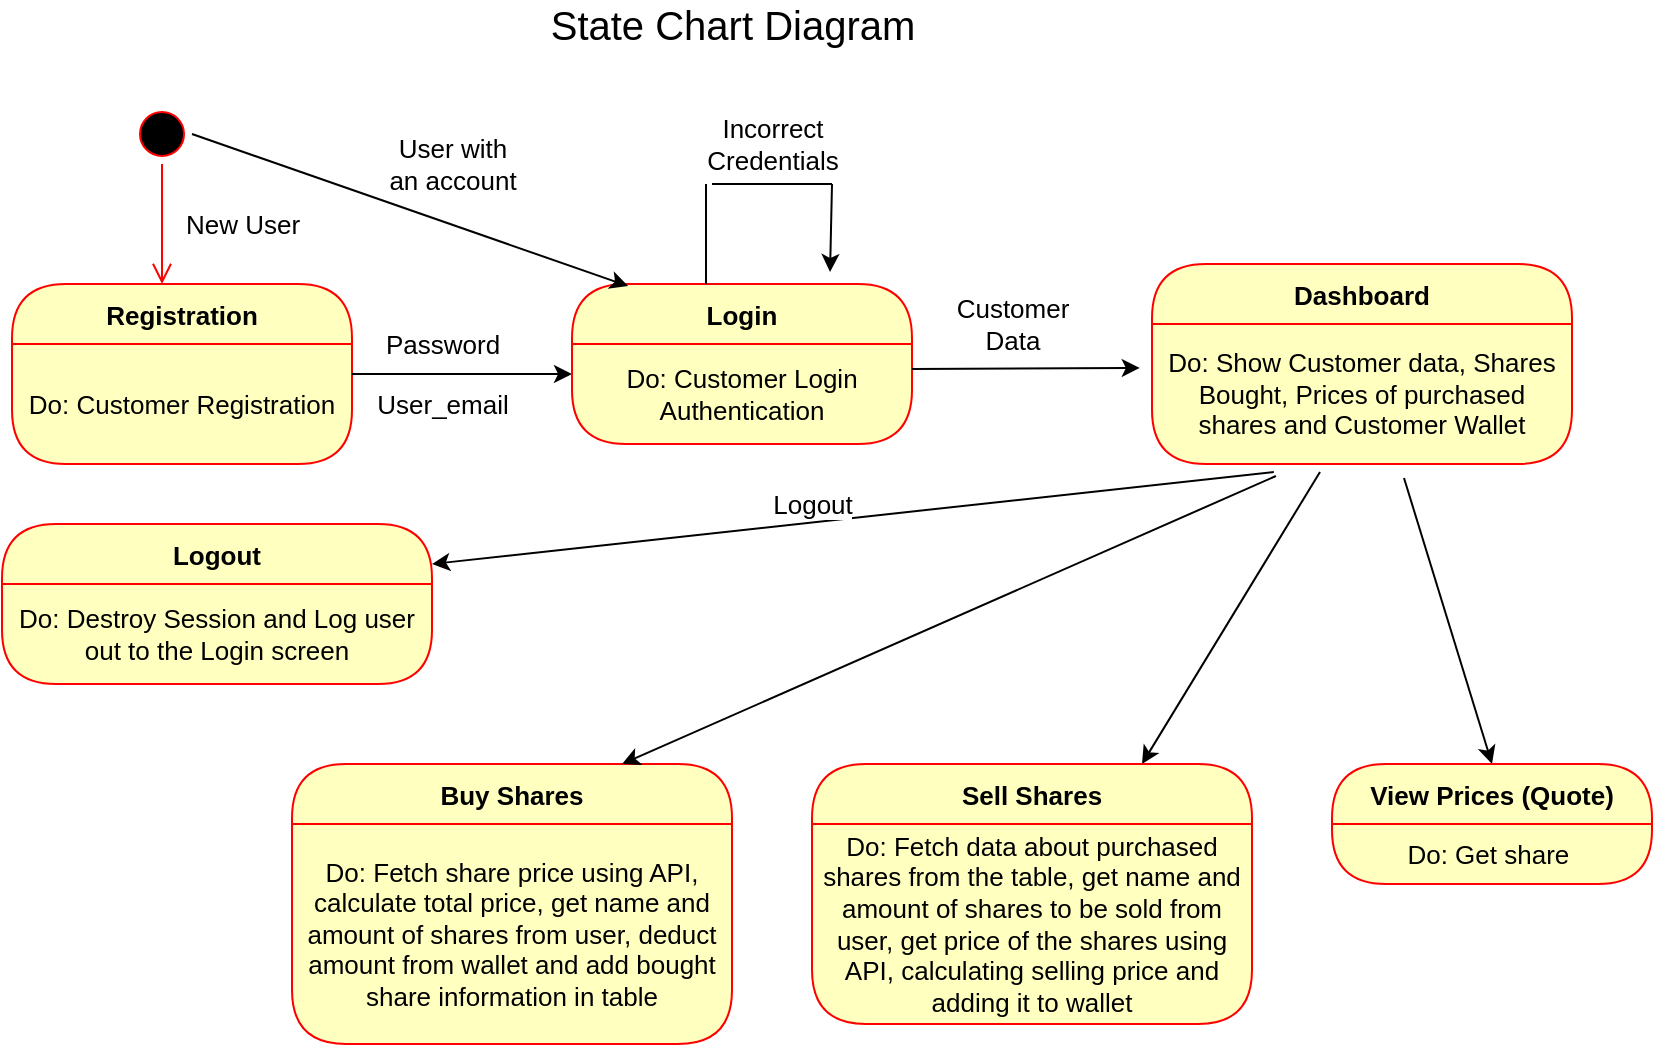 <mxfile version="16.5.4" type="github">
  <diagram name="Page-1" id="c4acf3e9-155e-7222-9cf6-157b1a14988f">
    <mxGraphModel dx="868" dy="482" grid="1" gridSize="10" guides="1" tooltips="1" connect="1" arrows="1" fold="1" page="1" pageScale="1" pageWidth="850" pageHeight="1100" background="none" math="0" shadow="0">
      <root>
        <mxCell id="0" />
        <mxCell id="1" parent="0" />
        <mxCell id="06SJZO-Lslu67XNqmLuP-3" value="&lt;font style=&quot;font-size: 20px&quot;&gt;State Chart Diagram&lt;/font&gt;" style="text;html=1;align=center;verticalAlign=middle;resizable=0;points=[];autosize=1;strokeColor=none;fillColor=none;" parent="1" vertex="1">
          <mxGeometry x="510" y="70" width="200" height="20" as="geometry" />
        </mxCell>
        <mxCell id="06SJZO-Lslu67XNqmLuP-4" value="" style="ellipse;html=1;shape=startState;fillColor=#000000;strokeColor=#ff0000;fontSize=20;" parent="1" vertex="1">
          <mxGeometry x="310" y="120" width="30" height="30" as="geometry" />
        </mxCell>
        <mxCell id="06SJZO-Lslu67XNqmLuP-5" value="" style="edgeStyle=orthogonalEdgeStyle;html=1;verticalAlign=bottom;endArrow=open;endSize=8;strokeColor=#ff0000;rounded=0;fontSize=20;" parent="1" source="06SJZO-Lslu67XNqmLuP-4" edge="1">
          <mxGeometry relative="1" as="geometry">
            <mxPoint x="325" y="210" as="targetPoint" />
          </mxGeometry>
        </mxCell>
        <mxCell id="06SJZO-Lslu67XNqmLuP-11" value="Registration" style="swimlane;fontStyle=1;align=center;verticalAlign=middle;childLayout=stackLayout;horizontal=1;startSize=30;horizontalStack=0;resizeParent=0;resizeLast=1;container=0;fontColor=#000000;collapsible=0;rounded=1;arcSize=30;strokeColor=#ff0000;fillColor=#ffffc0;swimlaneFillColor=#ffffc0;dropTarget=0;fontSize=13;" parent="1" vertex="1">
          <mxGeometry x="250" y="210" width="170" height="90" as="geometry" />
        </mxCell>
        <mxCell id="06SJZO-Lslu67XNqmLuP-12" value="Do: Customer Registration" style="text;html=1;strokeColor=none;fillColor=none;align=center;verticalAlign=middle;spacingLeft=4;spacingRight=4;whiteSpace=wrap;overflow=hidden;rotatable=0;fontColor=#000000;fontSize=13;" parent="06SJZO-Lslu67XNqmLuP-11" vertex="1">
          <mxGeometry y="30" width="170" height="60" as="geometry" />
        </mxCell>
        <mxCell id="06SJZO-Lslu67XNqmLuP-15" value="" style="endArrow=classic;html=1;rounded=0;fontSize=13;exitX=1;exitY=0.25;exitDx=0;exitDy=0;" parent="1" source="06SJZO-Lslu67XNqmLuP-12" edge="1">
          <mxGeometry width="50" height="50" relative="1" as="geometry">
            <mxPoint x="620" y="190" as="sourcePoint" />
            <mxPoint x="530" y="255" as="targetPoint" />
          </mxGeometry>
        </mxCell>
        <mxCell id="06SJZO-Lslu67XNqmLuP-16" value="User_email" style="text;html=1;align=center;verticalAlign=middle;resizable=0;points=[];autosize=1;strokeColor=none;fillColor=none;fontSize=13;" parent="1" vertex="1">
          <mxGeometry x="425" y="260" width="80" height="20" as="geometry" />
        </mxCell>
        <mxCell id="06SJZO-Lslu67XNqmLuP-17" value="Password" style="text;html=1;align=center;verticalAlign=middle;resizable=0;points=[];autosize=1;strokeColor=none;fillColor=none;fontSize=13;" parent="1" vertex="1">
          <mxGeometry x="430" y="230" width="70" height="20" as="geometry" />
        </mxCell>
        <mxCell id="06SJZO-Lslu67XNqmLuP-19" value="Login" style="swimlane;fontStyle=1;align=center;verticalAlign=middle;childLayout=stackLayout;horizontal=1;startSize=30;horizontalStack=0;resizeParent=0;resizeLast=1;container=0;fontColor=#000000;collapsible=0;rounded=1;arcSize=30;strokeColor=#ff0000;fillColor=#ffffc0;swimlaneFillColor=#ffffc0;dropTarget=0;fontSize=13;" parent="1" vertex="1">
          <mxGeometry x="530" y="210" width="170" height="80" as="geometry" />
        </mxCell>
        <mxCell id="06SJZO-Lslu67XNqmLuP-20" value="Do: Customer Login Authentication" style="text;html=1;strokeColor=none;fillColor=none;align=center;verticalAlign=middle;spacingLeft=4;spacingRight=4;whiteSpace=wrap;overflow=hidden;rotatable=0;fontColor=#000000;fontSize=13;" parent="06SJZO-Lslu67XNqmLuP-19" vertex="1">
          <mxGeometry y="30" width="170" height="50" as="geometry" />
        </mxCell>
        <mxCell id="06SJZO-Lslu67XNqmLuP-22" value="Dashboard" style="swimlane;fontStyle=1;align=center;verticalAlign=middle;childLayout=stackLayout;horizontal=1;startSize=30;horizontalStack=0;resizeParent=0;resizeLast=1;container=0;fontColor=#000000;collapsible=0;rounded=1;arcSize=30;strokeColor=#ff0000;fillColor=#ffffc0;swimlaneFillColor=#ffffc0;dropTarget=0;fontSize=13;" parent="1" vertex="1">
          <mxGeometry x="820" y="200" width="210" height="100" as="geometry" />
        </mxCell>
        <mxCell id="06SJZO-Lslu67XNqmLuP-23" value="Do: Show Customer data, Shares Bought, Prices of purchased shares and Customer Wallet" style="text;html=1;strokeColor=none;fillColor=none;align=center;verticalAlign=middle;spacingLeft=4;spacingRight=4;whiteSpace=wrap;overflow=hidden;rotatable=0;fontColor=#000000;fontSize=13;" parent="06SJZO-Lslu67XNqmLuP-22" vertex="1">
          <mxGeometry y="30" width="210" height="70" as="geometry" />
        </mxCell>
        <mxCell id="06SJZO-Lslu67XNqmLuP-25" value="" style="endArrow=classic;html=1;rounded=0;fontSize=13;entryX=-0.029;entryY=0.314;entryDx=0;entryDy=0;entryPerimeter=0;exitX=1;exitY=0.25;exitDx=0;exitDy=0;" parent="1" source="06SJZO-Lslu67XNqmLuP-20" target="06SJZO-Lslu67XNqmLuP-23" edge="1">
          <mxGeometry width="50" height="50" relative="1" as="geometry">
            <mxPoint x="620" y="370" as="sourcePoint" />
            <mxPoint x="670" y="320" as="targetPoint" />
          </mxGeometry>
        </mxCell>
        <mxCell id="06SJZO-Lslu67XNqmLuP-26" value="Customer &lt;br&gt;Data" style="text;html=1;align=center;verticalAlign=middle;resizable=0;points=[];autosize=1;strokeColor=none;fillColor=none;fontSize=13;" parent="1" vertex="1">
          <mxGeometry x="715" y="210" width="70" height="40" as="geometry" />
        </mxCell>
        <mxCell id="06SJZO-Lslu67XNqmLuP-29" value="New User" style="text;html=1;align=center;verticalAlign=middle;resizable=0;points=[];autosize=1;strokeColor=none;fillColor=none;fontSize=13;" parent="1" vertex="1">
          <mxGeometry x="330" y="170" width="70" height="20" as="geometry" />
        </mxCell>
        <mxCell id="06SJZO-Lslu67XNqmLuP-30" value="" style="endArrow=classic;html=1;rounded=0;fontSize=13;exitX=1;exitY=0.5;exitDx=0;exitDy=0;entryX=0.165;entryY=0.013;entryDx=0;entryDy=0;entryPerimeter=0;" parent="1" source="06SJZO-Lslu67XNqmLuP-4" target="06SJZO-Lslu67XNqmLuP-19" edge="1">
          <mxGeometry width="50" height="50" relative="1" as="geometry">
            <mxPoint x="620" y="360" as="sourcePoint" />
            <mxPoint x="670" y="310" as="targetPoint" />
          </mxGeometry>
        </mxCell>
        <mxCell id="06SJZO-Lslu67XNqmLuP-31" value="User with &lt;br&gt;an account" style="text;html=1;align=center;verticalAlign=middle;resizable=0;points=[];autosize=1;strokeColor=none;fillColor=none;fontSize=13;" parent="1" vertex="1">
          <mxGeometry x="430" y="130" width="80" height="40" as="geometry" />
        </mxCell>
        <mxCell id="06SJZO-Lslu67XNqmLuP-34" value="" style="endArrow=none;html=1;rounded=0;fontSize=13;" parent="1" edge="1">
          <mxGeometry width="50" height="50" relative="1" as="geometry">
            <mxPoint x="597" y="210" as="sourcePoint" />
            <mxPoint x="597" y="160" as="targetPoint" />
          </mxGeometry>
        </mxCell>
        <mxCell id="06SJZO-Lslu67XNqmLuP-35" value="" style="endArrow=classic;html=1;rounded=0;fontSize=13;entryX=0.759;entryY=-0.075;entryDx=0;entryDy=0;entryPerimeter=0;" parent="1" target="06SJZO-Lslu67XNqmLuP-19" edge="1">
          <mxGeometry width="50" height="50" relative="1" as="geometry">
            <mxPoint x="660" y="160" as="sourcePoint" />
            <mxPoint x="730" y="140" as="targetPoint" />
          </mxGeometry>
        </mxCell>
        <mxCell id="06SJZO-Lslu67XNqmLuP-36" value="" style="endArrow=none;html=1;rounded=0;fontSize=13;" parent="1" edge="1">
          <mxGeometry width="50" height="50" relative="1" as="geometry">
            <mxPoint x="600" y="160" as="sourcePoint" />
            <mxPoint x="660" y="160" as="targetPoint" />
          </mxGeometry>
        </mxCell>
        <mxCell id="06SJZO-Lslu67XNqmLuP-37" value="Incorrect &lt;br&gt;Credentials" style="text;html=1;align=center;verticalAlign=middle;resizable=0;points=[];autosize=1;strokeColor=none;fillColor=none;fontSize=13;" parent="1" vertex="1">
          <mxGeometry x="590" y="120" width="80" height="40" as="geometry" />
        </mxCell>
        <mxCell id="06SJZO-Lslu67XNqmLuP-38" value="" style="endArrow=classic;html=1;rounded=0;fontSize=13;exitX=0.29;exitY=1.057;exitDx=0;exitDy=0;exitPerimeter=0;entryX=1;entryY=0.25;entryDx=0;entryDy=0;" parent="1" source="06SJZO-Lslu67XNqmLuP-23" target="06SJZO-Lslu67XNqmLuP-49" edge="1">
          <mxGeometry width="50" height="50" relative="1" as="geometry">
            <mxPoint x="800" y="400" as="sourcePoint" />
            <mxPoint x="450" y="340" as="targetPoint" />
          </mxGeometry>
        </mxCell>
        <mxCell id="06SJZO-Lslu67XNqmLuP-52" value="Logout" style="edgeLabel;html=1;align=center;verticalAlign=middle;resizable=0;points=[];fontSize=13;" parent="06SJZO-Lslu67XNqmLuP-38" vertex="1" connectable="0">
          <mxGeometry x="0.198" y="-7" relative="1" as="geometry">
            <mxPoint x="22" y="-5" as="offset" />
          </mxGeometry>
        </mxCell>
        <mxCell id="06SJZO-Lslu67XNqmLuP-39" value="" style="endArrow=classic;html=1;rounded=0;fontSize=13;exitX=0.4;exitY=1.057;exitDx=0;exitDy=0;exitPerimeter=0;entryX=0.75;entryY=0;entryDx=0;entryDy=0;" parent="1" source="06SJZO-Lslu67XNqmLuP-23" edge="1" target="06SJZO-Lslu67XNqmLuP-44">
          <mxGeometry width="50" height="50" relative="1" as="geometry">
            <mxPoint x="900" y="400" as="sourcePoint" />
            <mxPoint x="740" y="390" as="targetPoint" />
          </mxGeometry>
        </mxCell>
        <mxCell id="06SJZO-Lslu67XNqmLuP-40" value="" style="endArrow=classic;html=1;rounded=0;fontSize=13;exitX=0.6;exitY=1.1;exitDx=0;exitDy=0;exitPerimeter=0;entryX=0.5;entryY=0;entryDx=0;entryDy=0;" parent="1" source="06SJZO-Lslu67XNqmLuP-23" edge="1" target="06SJZO-Lslu67XNqmLuP-46">
          <mxGeometry width="50" height="50" relative="1" as="geometry">
            <mxPoint x="960" y="420" as="sourcePoint" />
            <mxPoint x="840" y="430" as="targetPoint" />
          </mxGeometry>
        </mxCell>
        <mxCell id="06SJZO-Lslu67XNqmLuP-41" value="Buy Shares" style="swimlane;fontStyle=1;align=center;verticalAlign=middle;childLayout=stackLayout;horizontal=1;startSize=30;horizontalStack=0;resizeParent=0;resizeLast=1;container=0;fontColor=#000000;collapsible=0;rounded=1;arcSize=30;strokeColor=#ff0000;fillColor=#ffffc0;swimlaneFillColor=#ffffc0;dropTarget=0;fontSize=13;" parent="1" vertex="1">
          <mxGeometry x="390" y="450" width="220" height="140" as="geometry" />
        </mxCell>
        <mxCell id="06SJZO-Lslu67XNqmLuP-42" value="Do: Fetch share price using API, calculate total price, get name and amount of shares from user, deduct amount from wallet and add bought share information in table" style="text;html=1;strokeColor=none;fillColor=none;align=center;verticalAlign=middle;spacingLeft=4;spacingRight=4;whiteSpace=wrap;overflow=hidden;rotatable=0;fontColor=#000000;fontSize=13;" parent="06SJZO-Lslu67XNqmLuP-41" vertex="1">
          <mxGeometry y="30" width="220" height="110" as="geometry" />
        </mxCell>
        <mxCell id="06SJZO-Lslu67XNqmLuP-44" value="Sell Shares" style="swimlane;fontStyle=1;align=center;verticalAlign=middle;childLayout=stackLayout;horizontal=1;startSize=30;horizontalStack=0;resizeParent=0;resizeLast=1;container=0;fontColor=#000000;collapsible=0;rounded=1;arcSize=30;strokeColor=#ff0000;fillColor=#ffffc0;swimlaneFillColor=#ffffc0;dropTarget=0;fontSize=13;" parent="1" vertex="1">
          <mxGeometry x="650" y="450" width="220" height="130" as="geometry" />
        </mxCell>
        <mxCell id="06SJZO-Lslu67XNqmLuP-45" value="Do: Fetch data about purchased shares from the table, get name and amount of shares to be sold from user, get price of the shares using API, calculating selling price and adding it to wallet" style="text;html=1;strokeColor=none;fillColor=none;align=center;verticalAlign=middle;spacingLeft=4;spacingRight=4;whiteSpace=wrap;overflow=hidden;rotatable=0;fontColor=#000000;fontSize=13;" parent="06SJZO-Lslu67XNqmLuP-44" vertex="1">
          <mxGeometry y="30" width="220" height="100" as="geometry" />
        </mxCell>
        <mxCell id="06SJZO-Lslu67XNqmLuP-46" value="View Prices (Quote)" style="swimlane;fontStyle=1;align=center;verticalAlign=middle;childLayout=stackLayout;horizontal=1;startSize=30;horizontalStack=0;resizeParent=0;resizeLast=1;container=0;fontColor=#000000;collapsible=0;rounded=1;arcSize=30;strokeColor=#ff0000;fillColor=#ffffc0;swimlaneFillColor=#ffffc0;dropTarget=0;fontSize=13;" parent="1" vertex="1">
          <mxGeometry x="910" y="450" width="160" height="60" as="geometry" />
        </mxCell>
        <mxCell id="06SJZO-Lslu67XNqmLuP-47" value="Do: Get share&amp;nbsp;" style="text;html=1;strokeColor=none;fillColor=none;align=center;verticalAlign=middle;spacingLeft=4;spacingRight=4;whiteSpace=wrap;overflow=hidden;rotatable=0;fontColor=#000000;fontSize=13;" parent="06SJZO-Lslu67XNqmLuP-46" vertex="1">
          <mxGeometry y="30" width="160" height="30" as="geometry" />
        </mxCell>
        <mxCell id="06SJZO-Lslu67XNqmLuP-49" value="Logout" style="swimlane;fontStyle=1;align=center;verticalAlign=middle;childLayout=stackLayout;horizontal=1;startSize=30;horizontalStack=0;resizeParent=0;resizeLast=1;container=0;fontColor=#000000;collapsible=0;rounded=1;arcSize=30;strokeColor=#ff0000;fillColor=#ffffc0;swimlaneFillColor=#ffffc0;dropTarget=0;fontSize=13;" parent="1" vertex="1">
          <mxGeometry x="245" y="330" width="215" height="80" as="geometry" />
        </mxCell>
        <mxCell id="06SJZO-Lslu67XNqmLuP-50" value="Do: Destroy Session and Log user out to the Login screen" style="text;html=1;strokeColor=none;fillColor=none;align=center;verticalAlign=middle;spacingLeft=4;spacingRight=4;whiteSpace=wrap;overflow=hidden;rotatable=0;fontColor=#000000;fontSize=13;" parent="06SJZO-Lslu67XNqmLuP-49" vertex="1">
          <mxGeometry y="30" width="215" height="50" as="geometry" />
        </mxCell>
        <mxCell id="dMPUUhXpNnK7E5gjuR_z-1" value="" style="endArrow=classic;html=1;rounded=0;exitX=0.295;exitY=1.086;exitDx=0;exitDy=0;exitPerimeter=0;entryX=0.75;entryY=0;entryDx=0;entryDy=0;" edge="1" parent="1" source="06SJZO-Lslu67XNqmLuP-23" target="06SJZO-Lslu67XNqmLuP-41">
          <mxGeometry width="50" height="50" relative="1" as="geometry">
            <mxPoint x="630" y="480" as="sourcePoint" />
            <mxPoint x="630" y="410" as="targetPoint" />
          </mxGeometry>
        </mxCell>
      </root>
    </mxGraphModel>
  </diagram>
</mxfile>
